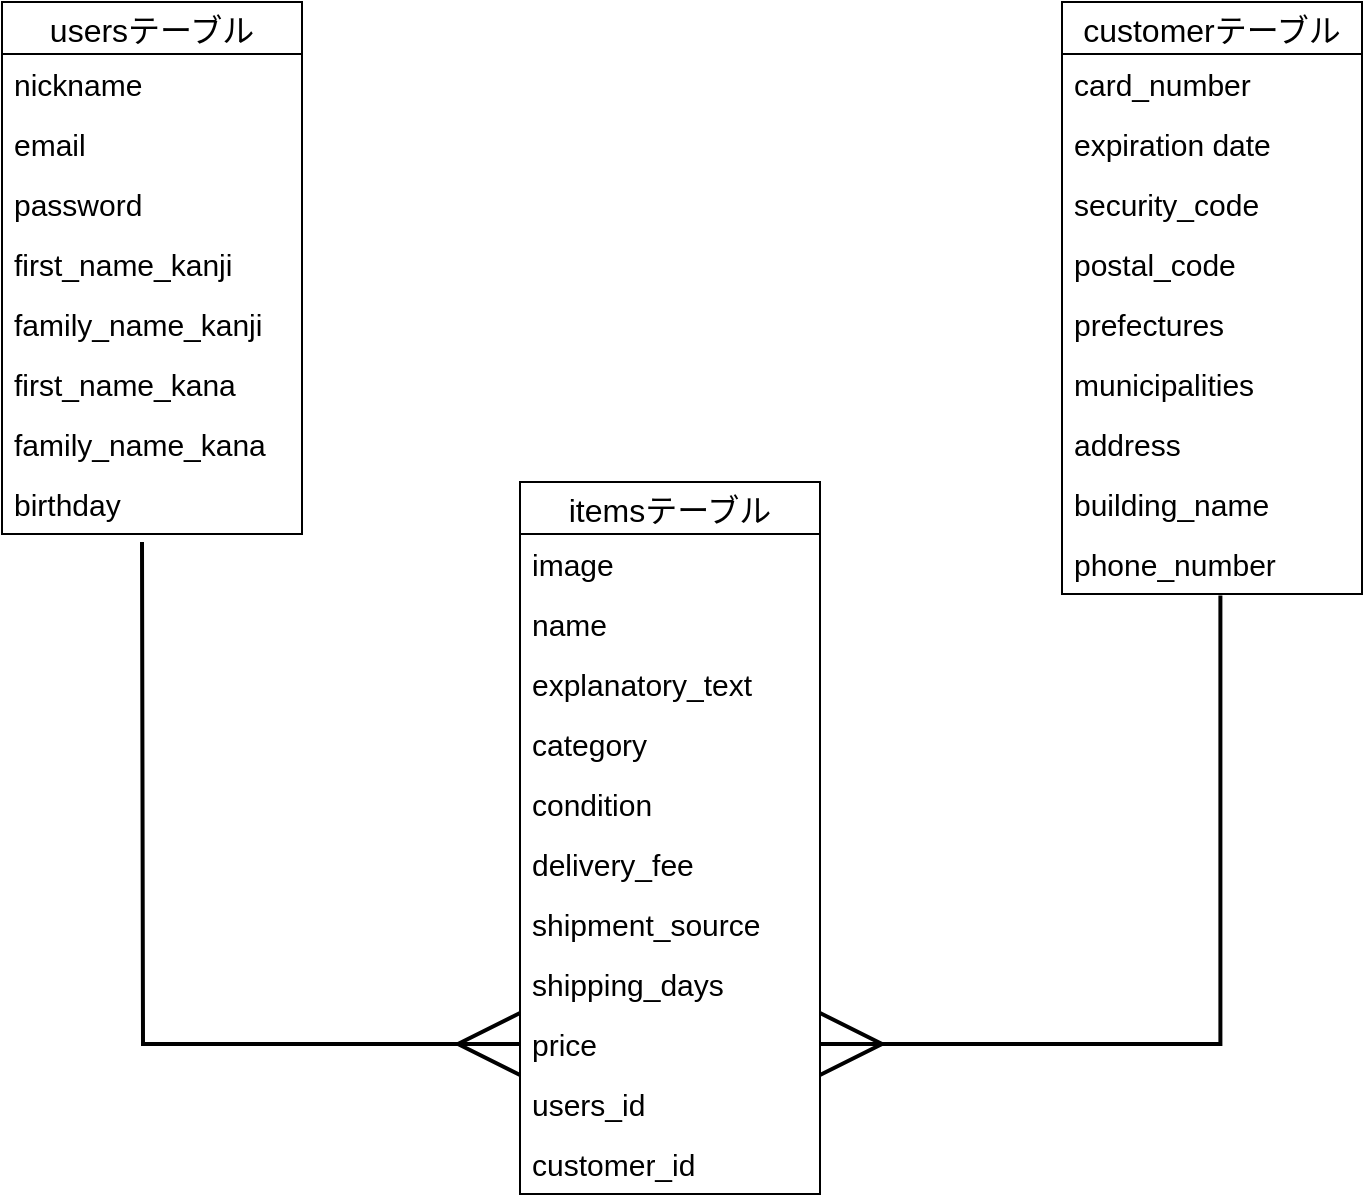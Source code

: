 <mxfile version="13.6.5">
    <diagram id="3l6HpHtXdRMpgjQ_29zr" name="ページ1">
        <mxGraphModel dx="458" dy="896" grid="1" gridSize="10" guides="1" tooltips="1" connect="1" arrows="1" fold="1" page="1" pageScale="1" pageWidth="827" pageHeight="1169" math="0" shadow="0">
            <root>
                <mxCell id="0"/>
                <mxCell id="1" parent="0"/>
                <mxCell id="2" value="usersテーブル" style="swimlane;fontStyle=0;childLayout=stackLayout;horizontal=1;startSize=26;horizontalStack=0;resizeParent=1;resizeParentMax=0;resizeLast=0;collapsible=1;marginBottom=0;align=center;fontSize=16;" parent="1" vertex="1">
                    <mxGeometry x="80" y="440" width="150" height="266" as="geometry"/>
                </mxCell>
                <mxCell id="3" value="nickname&#10;" style="text;strokeColor=none;fillColor=none;spacingLeft=4;spacingRight=4;overflow=hidden;rotatable=0;points=[[0,0.5],[1,0.5]];portConstraint=eastwest;fontSize=15;" parent="2" vertex="1">
                    <mxGeometry y="26" width="150" height="30" as="geometry"/>
                </mxCell>
                <mxCell id="4" value="email" style="text;strokeColor=none;fillColor=none;spacingLeft=4;spacingRight=4;overflow=hidden;rotatable=0;points=[[0,0.5],[1,0.5]];portConstraint=eastwest;fontSize=15;" parent="2" vertex="1">
                    <mxGeometry y="56" width="150" height="30" as="geometry"/>
                </mxCell>
                <mxCell id="5" value="password" style="text;strokeColor=none;fillColor=none;spacingLeft=4;spacingRight=4;overflow=hidden;rotatable=0;points=[[0,0.5],[1,0.5]];portConstraint=eastwest;fontSize=15;" parent="2" vertex="1">
                    <mxGeometry y="86" width="150" height="30" as="geometry"/>
                </mxCell>
                <mxCell id="11" value="first_name_kanji" style="text;strokeColor=none;fillColor=none;spacingLeft=4;spacingRight=4;overflow=hidden;rotatable=0;points=[[0,0.5],[1,0.5]];portConstraint=eastwest;fontSize=15;" parent="2" vertex="1">
                    <mxGeometry y="116" width="150" height="30" as="geometry"/>
                </mxCell>
                <mxCell id="12" value="family_name_kanji" style="text;strokeColor=none;fillColor=none;spacingLeft=4;spacingRight=4;overflow=hidden;rotatable=0;points=[[0,0.5],[1,0.5]];portConstraint=eastwest;fontSize=15;" parent="2" vertex="1">
                    <mxGeometry y="146" width="150" height="30" as="geometry"/>
                </mxCell>
                <mxCell id="13" value="first_name_kana" style="text;strokeColor=none;fillColor=none;spacingLeft=4;spacingRight=4;overflow=hidden;rotatable=0;points=[[0,0.5],[1,0.5]];portConstraint=eastwest;fontSize=15;" parent="2" vertex="1">
                    <mxGeometry y="176" width="150" height="30" as="geometry"/>
                </mxCell>
                <mxCell id="14" value="family_name_kana" style="text;strokeColor=none;fillColor=none;spacingLeft=4;spacingRight=4;overflow=hidden;rotatable=0;points=[[0,0.5],[1,0.5]];portConstraint=eastwest;fontSize=15;" parent="2" vertex="1">
                    <mxGeometry y="206" width="150" height="30" as="geometry"/>
                </mxCell>
                <mxCell id="15" value="birthday" style="text;strokeColor=none;fillColor=none;spacingLeft=4;spacingRight=4;overflow=hidden;rotatable=0;points=[[0,0.5],[1,0.5]];portConstraint=eastwest;fontSize=15;" parent="2" vertex="1">
                    <mxGeometry y="236" width="150" height="30" as="geometry"/>
                </mxCell>
                <mxCell id="37" value="customerテーブル" style="swimlane;fontStyle=0;childLayout=stackLayout;horizontal=1;startSize=26;horizontalStack=0;resizeParent=1;resizeParentMax=0;resizeLast=0;collapsible=1;marginBottom=0;align=center;fontSize=16;" parent="1" vertex="1">
                    <mxGeometry x="610" y="440" width="150" height="296" as="geometry"/>
                </mxCell>
                <mxCell id="46" value="card_number" style="text;strokeColor=none;fillColor=none;spacingLeft=4;spacingRight=4;overflow=hidden;rotatable=0;points=[[0,0.5],[1,0.5]];portConstraint=eastwest;fontSize=15;" parent="37" vertex="1">
                    <mxGeometry y="26" width="150" height="30" as="geometry"/>
                </mxCell>
                <mxCell id="47" value="expiration date" style="text;strokeColor=none;fillColor=none;spacingLeft=4;spacingRight=4;overflow=hidden;rotatable=0;points=[[0,0.5],[1,0.5]];portConstraint=eastwest;fontSize=15;" parent="37" vertex="1">
                    <mxGeometry y="56" width="150" height="30" as="geometry"/>
                </mxCell>
                <mxCell id="48" value="security_code" style="text;strokeColor=none;fillColor=none;spacingLeft=4;spacingRight=4;overflow=hidden;rotatable=0;points=[[0,0.5],[1,0.5]];portConstraint=eastwest;fontSize=15;" parent="37" vertex="1">
                    <mxGeometry y="86" width="150" height="30" as="geometry"/>
                </mxCell>
                <mxCell id="49" value="postal_code" style="text;strokeColor=none;fillColor=none;spacingLeft=4;spacingRight=4;overflow=hidden;rotatable=0;points=[[0,0.5],[1,0.5]];portConstraint=eastwest;fontSize=15;" parent="37" vertex="1">
                    <mxGeometry y="116" width="150" height="30" as="geometry"/>
                </mxCell>
                <mxCell id="50" value="prefectures" style="text;strokeColor=none;fillColor=none;spacingLeft=4;spacingRight=4;overflow=hidden;rotatable=0;points=[[0,0.5],[1,0.5]];portConstraint=eastwest;fontSize=15;" parent="37" vertex="1">
                    <mxGeometry y="146" width="150" height="30" as="geometry"/>
                </mxCell>
                <mxCell id="51" value="municipalities" style="text;strokeColor=none;fillColor=none;spacingLeft=4;spacingRight=4;overflow=hidden;rotatable=0;points=[[0,0.5],[1,0.5]];portConstraint=eastwest;fontSize=15;" parent="37" vertex="1">
                    <mxGeometry y="176" width="150" height="30" as="geometry"/>
                </mxCell>
                <mxCell id="53" value="address" style="text;strokeColor=none;fillColor=none;spacingLeft=4;spacingRight=4;overflow=hidden;rotatable=0;points=[[0,0.5],[1,0.5]];portConstraint=eastwest;fontSize=15;" parent="37" vertex="1">
                    <mxGeometry y="206" width="150" height="30" as="geometry"/>
                </mxCell>
                <mxCell id="54" value="building_name" style="text;strokeColor=none;fillColor=none;spacingLeft=4;spacingRight=4;overflow=hidden;rotatable=0;points=[[0,0.5],[1,0.5]];portConstraint=eastwest;fontSize=15;" parent="37" vertex="1">
                    <mxGeometry y="236" width="150" height="30" as="geometry"/>
                </mxCell>
                <mxCell id="55" value="phone_number" style="text;strokeColor=none;fillColor=none;spacingLeft=4;spacingRight=4;overflow=hidden;rotatable=0;points=[[0,0.5],[1,0.5]];portConstraint=eastwest;fontSize=15;" parent="37" vertex="1">
                    <mxGeometry y="266" width="150" height="30" as="geometry"/>
                </mxCell>
                <mxCell id="62" style="edgeStyle=orthogonalEdgeStyle;rounded=0;jumpSize=6;orthogonalLoop=1;jettySize=auto;html=1;exitX=1;exitY=0.5;exitDx=0;exitDy=0;entryX=0.528;entryY=1.027;entryDx=0;entryDy=0;entryPerimeter=0;startArrow=ERmany;startFill=0;startSize=28;sourcePerimeterSpacing=0;endArrow=none;endFill=0;endSize=28;targetPerimeterSpacing=0;strokeWidth=2;fontSize=15;" parent="1" source="36" target="55" edge="1">
                    <mxGeometry relative="1" as="geometry"/>
                </mxCell>
                <mxCell id="63" style="edgeStyle=orthogonalEdgeStyle;rounded=0;jumpSize=6;orthogonalLoop=1;jettySize=auto;html=1;startArrow=ERmany;startFill=0;startSize=28;sourcePerimeterSpacing=0;endArrow=none;endFill=0;endSize=28;targetPerimeterSpacing=0;strokeWidth=2;fontSize=15;" parent="1" source="36" edge="1">
                    <mxGeometry relative="1" as="geometry">
                        <mxPoint x="150" y="710" as="targetPoint"/>
                    </mxGeometry>
                </mxCell>
                <mxCell id="20" value="itemsテーブル" style="swimlane;fontStyle=0;childLayout=stackLayout;horizontal=1;startSize=26;horizontalStack=0;resizeParent=1;resizeParentMax=0;resizeLast=0;collapsible=1;marginBottom=0;align=center;fontSize=16;" parent="1" vertex="1">
                    <mxGeometry x="339" y="680" width="150" height="356" as="geometry"/>
                </mxCell>
                <mxCell id="22" value="image" style="text;strokeColor=none;fillColor=none;spacingLeft=4;spacingRight=4;overflow=hidden;rotatable=0;points=[[0,0.5],[1,0.5]];portConstraint=eastwest;fontSize=15;" parent="20" vertex="1">
                    <mxGeometry y="26" width="150" height="30" as="geometry"/>
                </mxCell>
                <mxCell id="29" value="name" style="text;strokeColor=none;fillColor=none;spacingLeft=4;spacingRight=4;overflow=hidden;rotatable=0;points=[[0,0.5],[1,0.5]];portConstraint=eastwest;fontSize=15;" parent="20" vertex="1">
                    <mxGeometry y="56" width="150" height="30" as="geometry"/>
                </mxCell>
                <mxCell id="30" value="explanatory_text" style="text;strokeColor=none;fillColor=none;spacingLeft=4;spacingRight=4;overflow=hidden;rotatable=0;points=[[0,0.5],[1,0.5]];portConstraint=eastwest;fontSize=15;" parent="20" vertex="1">
                    <mxGeometry y="86" width="150" height="30" as="geometry"/>
                </mxCell>
                <mxCell id="31" value="category" style="text;strokeColor=none;fillColor=none;spacingLeft=4;spacingRight=4;overflow=hidden;rotatable=0;points=[[0,0.5],[1,0.5]];portConstraint=eastwest;fontSize=15;" parent="20" vertex="1">
                    <mxGeometry y="116" width="150" height="30" as="geometry"/>
                </mxCell>
                <mxCell id="32" value="condition" style="text;strokeColor=none;fillColor=none;spacingLeft=4;spacingRight=4;overflow=hidden;rotatable=0;points=[[0,0.5],[1,0.5]];portConstraint=eastwest;fontSize=15;" parent="20" vertex="1">
                    <mxGeometry y="146" width="150" height="30" as="geometry"/>
                </mxCell>
                <mxCell id="33" value="delivery_fee" style="text;strokeColor=none;fillColor=none;spacingLeft=4;spacingRight=4;overflow=hidden;rotatable=0;points=[[0,0.5],[1,0.5]];portConstraint=eastwest;fontSize=15;" parent="20" vertex="1">
                    <mxGeometry y="176" width="150" height="30" as="geometry"/>
                </mxCell>
                <mxCell id="34" value="shipment_source" style="text;strokeColor=none;fillColor=none;spacingLeft=4;spacingRight=4;overflow=hidden;rotatable=0;points=[[0,0.5],[1,0.5]];portConstraint=eastwest;fontSize=15;" parent="20" vertex="1">
                    <mxGeometry y="206" width="150" height="30" as="geometry"/>
                </mxCell>
                <mxCell id="35" value="shipping_days" style="text;strokeColor=none;fillColor=none;spacingLeft=4;spacingRight=4;overflow=hidden;rotatable=0;points=[[0,0.5],[1,0.5]];portConstraint=eastwest;fontSize=15;" parent="20" vertex="1">
                    <mxGeometry y="236" width="150" height="30" as="geometry"/>
                </mxCell>
                <mxCell id="36" value="price" style="text;strokeColor=none;fillColor=none;spacingLeft=4;spacingRight=4;overflow=hidden;rotatable=0;points=[[0,0.5],[1,0.5]];portConstraint=eastwest;fontSize=15;" parent="20" vertex="1">
                    <mxGeometry y="266" width="150" height="30" as="geometry"/>
                </mxCell>
                <mxCell id="64" value="users_id" style="text;strokeColor=none;fillColor=none;spacingLeft=4;spacingRight=4;overflow=hidden;rotatable=0;points=[[0,0.5],[1,0.5]];portConstraint=eastwest;fontSize=15;" parent="20" vertex="1">
                    <mxGeometry y="296" width="150" height="30" as="geometry"/>
                </mxCell>
                <mxCell id="65" value="customer_id" style="text;strokeColor=none;fillColor=none;spacingLeft=4;spacingRight=4;overflow=hidden;rotatable=0;points=[[0,0.5],[1,0.5]];portConstraint=eastwest;fontSize=15;" parent="20" vertex="1">
                    <mxGeometry y="326" width="150" height="30" as="geometry"/>
                </mxCell>
            </root>
        </mxGraphModel>
    </diagram>
</mxfile>